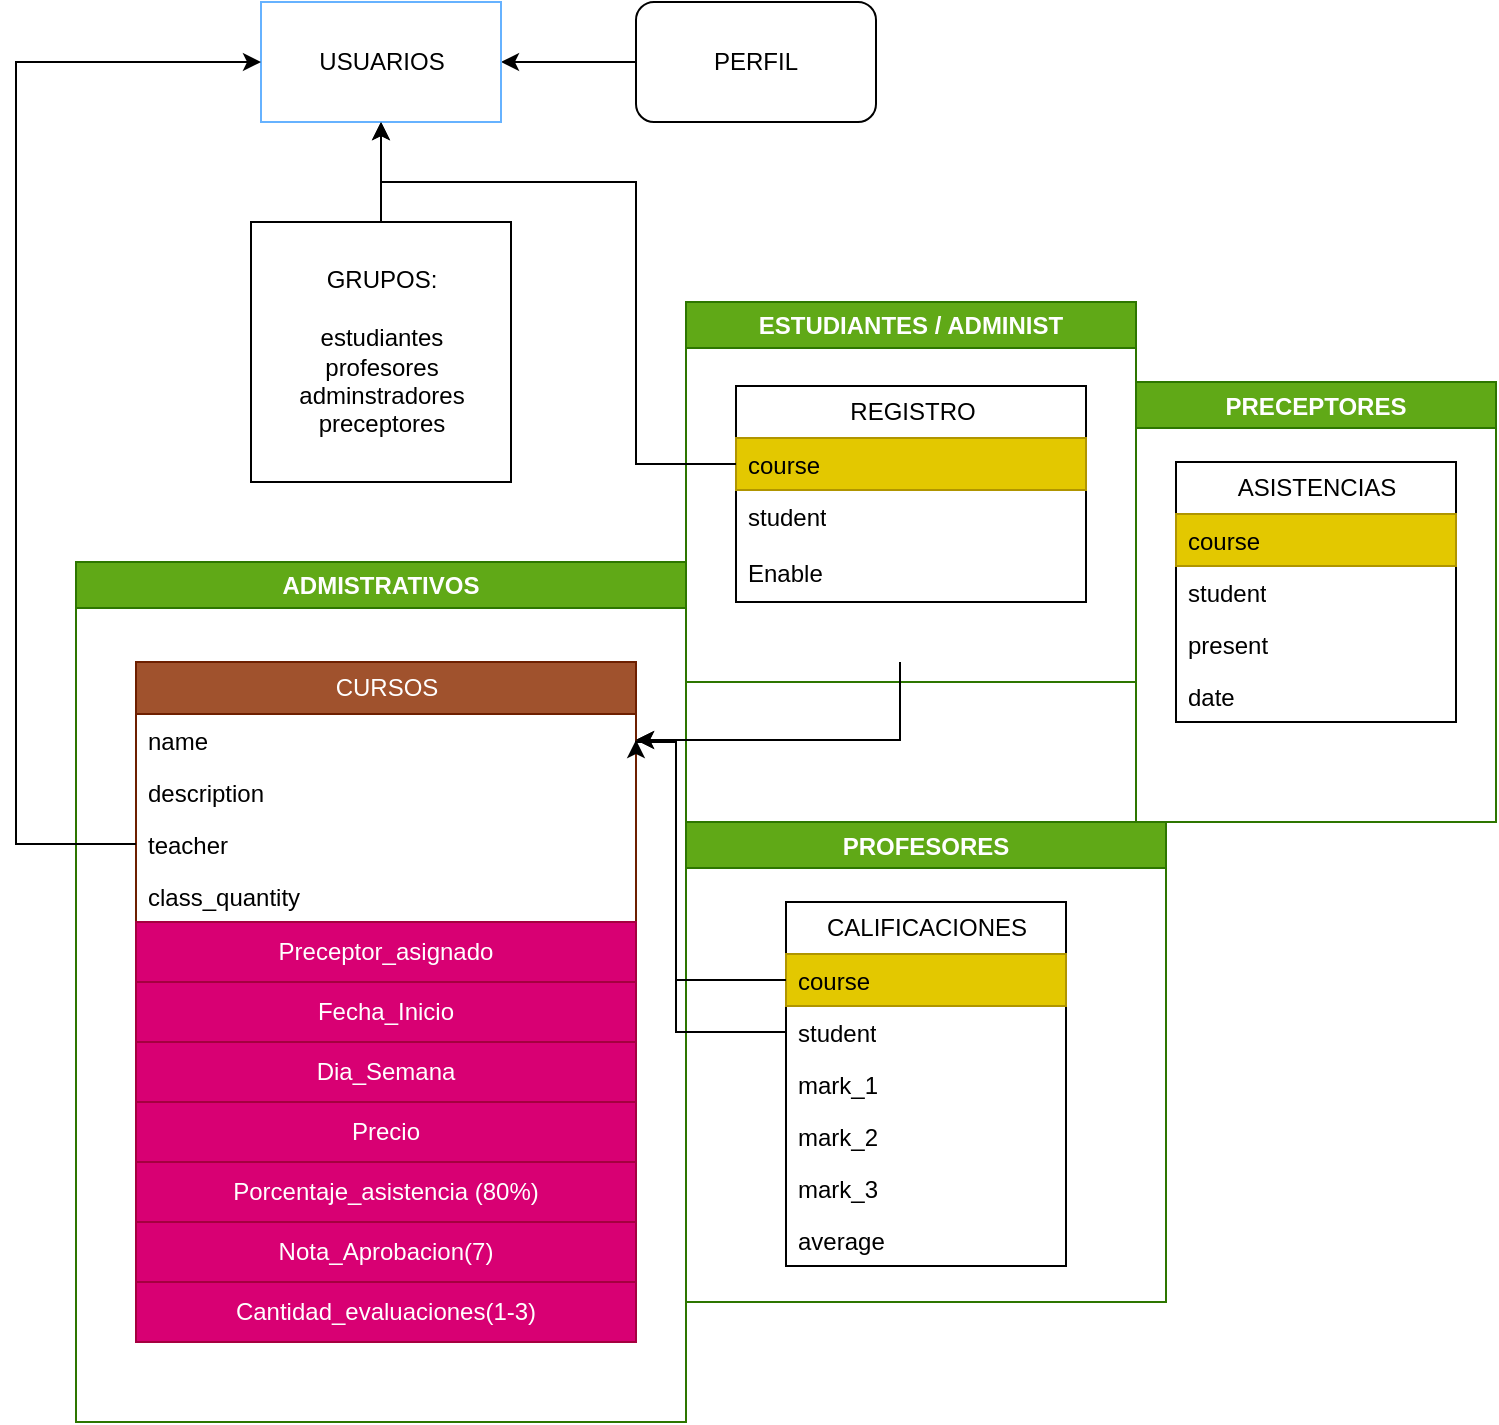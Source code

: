 <mxfile version="21.6.8" type="device">
  <diagram name="Page-1" id="pBrXn2WGxQ7lCY43SNdv">
    <mxGraphModel dx="1434" dy="836" grid="1" gridSize="10" guides="1" tooltips="1" connect="1" arrows="1" fold="1" page="1" pageScale="1" pageWidth="850" pageHeight="1100" math="0" shadow="0">
      <root>
        <object label="" Name="" id="0">
          <mxCell />
        </object>
        <mxCell id="1" parent="0" />
        <mxCell id="p0qgWCregza_ZdHU_0em-2" style="edgeStyle=orthogonalEdgeStyle;rounded=0;orthogonalLoop=1;jettySize=auto;html=1;exitX=0.5;exitY=1;exitDx=0;exitDy=0;" parent="1" edge="1">
          <mxGeometry relative="1" as="geometry">
            <mxPoint x="205" y="120" as="sourcePoint" />
            <mxPoint x="205" y="120" as="targetPoint" />
          </mxGeometry>
        </mxCell>
        <mxCell id="p0qgWCregza_ZdHU_0em-39" value="" style="edgeStyle=orthogonalEdgeStyle;rounded=0;orthogonalLoop=1;jettySize=auto;html=1;" parent="1" source="p0qgWCregza_ZdHU_0em-4" target="p0qgWCregza_ZdHU_0em-38" edge="1">
          <mxGeometry relative="1" as="geometry" />
        </mxCell>
        <mxCell id="p0qgWCregza_ZdHU_0em-4" value="PERFIL" style="rounded=1;whiteSpace=wrap;html=1;" parent="1" vertex="1">
          <mxGeometry x="320" y="40" width="120" height="60" as="geometry" />
        </mxCell>
        <mxCell id="p0qgWCregza_ZdHU_0em-110" value="" style="edgeStyle=orthogonalEdgeStyle;rounded=0;orthogonalLoop=1;jettySize=auto;html=1;" parent="1" source="p0qgWCregza_ZdHU_0em-5" target="p0qgWCregza_ZdHU_0em-38" edge="1">
          <mxGeometry relative="1" as="geometry" />
        </mxCell>
        <mxCell id="p0qgWCregza_ZdHU_0em-5" value="GRUPOS:&lt;br&gt;&lt;br&gt;estudiantes&lt;br&gt;profesores&lt;br&gt;adminstradores&lt;br&gt;preceptores" style="whiteSpace=wrap;html=1;aspect=fixed;" parent="1" vertex="1">
          <mxGeometry x="127.5" y="150" width="130" height="130" as="geometry" />
        </mxCell>
        <mxCell id="p0qgWCregza_ZdHU_0em-15" value="ADMISTRATIVOS&lt;br&gt;" style="swimlane;whiteSpace=wrap;html=1;fillColor=#60a917;fontColor=#ffffff;strokeColor=#2D7600;movable=1;resizable=1;rotatable=1;deletable=1;editable=1;locked=0;connectable=1;" parent="1" vertex="1">
          <mxGeometry x="40" y="320" width="305" height="430" as="geometry" />
        </mxCell>
        <mxCell id="p0qgWCregza_ZdHU_0em-8" value="CURSOS" style="swimlane;fontStyle=0;childLayout=stackLayout;horizontal=1;startSize=26;fillColor=#a0522d;horizontalStack=0;resizeParent=1;resizeParentMax=0;resizeLast=0;collapsible=1;marginBottom=0;html=1;movable=1;resizable=1;rotatable=1;deletable=1;editable=1;locked=0;connectable=1;fontColor=#ffffff;strokeColor=#6D1F00;" parent="p0qgWCregza_ZdHU_0em-15" vertex="1">
          <mxGeometry x="30" y="50" width="250" height="340" as="geometry">
            <mxRectangle x="30" y="50" width="210" height="30" as="alternateBounds" />
          </mxGeometry>
        </mxCell>
        <mxCell id="p0qgWCregza_ZdHU_0em-9" value="name&lt;br&gt;" style="text;strokeColor=none;fillColor=none;align=left;verticalAlign=top;spacingLeft=4;spacingRight=4;overflow=hidden;rotatable=0;points=[[0,0.5],[1,0.5]];portConstraint=eastwest;whiteSpace=wrap;html=1;" parent="p0qgWCregza_ZdHU_0em-8" vertex="1">
          <mxGeometry y="26" width="250" height="26" as="geometry" />
        </mxCell>
        <mxCell id="p0qgWCregza_ZdHU_0em-10" value="description&lt;span style=&quot;white-space: pre;&quot;&gt;&#x9;&lt;/span&gt;&lt;span style=&quot;white-space: pre;&quot;&gt;&#x9;&lt;/span&gt;&lt;span style=&quot;white-space: pre;&quot;&gt;&#x9;&lt;/span&gt;&lt;br&gt;&lt;br&gt;" style="text;strokeColor=none;fillColor=none;align=left;verticalAlign=top;spacingLeft=4;spacingRight=4;overflow=hidden;rotatable=0;points=[[0,0.5],[1,0.5]];portConstraint=eastwest;whiteSpace=wrap;html=1;" parent="p0qgWCregza_ZdHU_0em-8" vertex="1">
          <mxGeometry y="52" width="250" height="26" as="geometry" />
        </mxCell>
        <mxCell id="p0qgWCregza_ZdHU_0em-11" value="teacher" style="text;strokeColor=none;fillColor=none;align=left;verticalAlign=top;spacingLeft=4;spacingRight=4;overflow=hidden;rotatable=0;points=[[0,0.5],[1,0.5]];portConstraint=eastwest;whiteSpace=wrap;html=1;" parent="p0qgWCregza_ZdHU_0em-8" vertex="1">
          <mxGeometry y="78" width="250" height="26" as="geometry" />
        </mxCell>
        <mxCell id="p0qgWCregza_ZdHU_0em-13" value="class_quantity&lt;br&gt;" style="text;strokeColor=none;fillColor=none;align=left;verticalAlign=top;spacingLeft=4;spacingRight=4;overflow=hidden;rotatable=0;points=[[0,0.5],[1,0.5]];portConstraint=eastwest;whiteSpace=wrap;html=1;" parent="p0qgWCregza_ZdHU_0em-8" vertex="1">
          <mxGeometry y="104" width="250" height="26" as="geometry" />
        </mxCell>
        <mxCell id="p0qgWCregza_ZdHU_0em-18" value="Preceptor_asignado" style="rounded=0;whiteSpace=wrap;html=1;fillColor=#d80073;fontColor=#ffffff;strokeColor=#A50040;" parent="p0qgWCregza_ZdHU_0em-8" vertex="1">
          <mxGeometry y="130" width="250" height="30" as="geometry" />
        </mxCell>
        <mxCell id="p0qgWCregza_ZdHU_0em-19" value="Fecha_Inicio" style="rounded=0;whiteSpace=wrap;html=1;fillColor=#d80073;fontColor=#ffffff;strokeColor=#A50040;" parent="p0qgWCregza_ZdHU_0em-8" vertex="1">
          <mxGeometry y="160" width="250" height="30" as="geometry" />
        </mxCell>
        <mxCell id="p0qgWCregza_ZdHU_0em-20" value="Dia_Semana" style="rounded=0;whiteSpace=wrap;html=1;fillColor=#d80073;fontColor=#ffffff;strokeColor=#A50040;" parent="p0qgWCregza_ZdHU_0em-8" vertex="1">
          <mxGeometry y="190" width="250" height="30" as="geometry" />
        </mxCell>
        <mxCell id="p0qgWCregza_ZdHU_0em-21" value="Precio" style="rounded=0;whiteSpace=wrap;html=1;fillColor=#d80073;fontColor=#ffffff;strokeColor=#A50040;" parent="p0qgWCregza_ZdHU_0em-8" vertex="1">
          <mxGeometry y="220" width="250" height="30" as="geometry" />
        </mxCell>
        <mxCell id="p0qgWCregza_ZdHU_0em-22" value="Porcentaje_asistencia (80%)" style="rounded=0;whiteSpace=wrap;html=1;fillColor=#d80073;fontColor=#ffffff;strokeColor=#A50040;" parent="p0qgWCregza_ZdHU_0em-8" vertex="1">
          <mxGeometry y="250" width="250" height="30" as="geometry" />
        </mxCell>
        <mxCell id="p0qgWCregza_ZdHU_0em-23" value="Nota_Aprobacion(7)" style="rounded=0;whiteSpace=wrap;html=1;fillColor=#d80073;fontColor=#ffffff;strokeColor=#A50040;" parent="p0qgWCregza_ZdHU_0em-8" vertex="1">
          <mxGeometry y="280" width="250" height="30" as="geometry" />
        </mxCell>
        <mxCell id="p0qgWCregza_ZdHU_0em-24" value="Cantidad_evaluaciones(1-3)" style="rounded=0;whiteSpace=wrap;html=1;fillColor=#d80073;fontColor=#ffffff;strokeColor=#A50040;" parent="p0qgWCregza_ZdHU_0em-8" vertex="1">
          <mxGeometry y="310" width="250" height="30" as="geometry" />
        </mxCell>
        <mxCell id="p0qgWCregza_ZdHU_0em-25" value="ESTUDIANTES / ADMINIST" style="swimlane;whiteSpace=wrap;html=1;fillColor=#60a917;fontColor=#ffffff;strokeColor=#2D7600;" parent="1" vertex="1">
          <mxGeometry x="345" y="190" width="225" height="190" as="geometry" />
        </mxCell>
        <mxCell id="p0qgWCregza_ZdHU_0em-26" value="REGISTRO" style="swimlane;fontStyle=0;childLayout=stackLayout;horizontal=1;startSize=26;fillColor=none;horizontalStack=0;resizeParent=1;resizeParentMax=0;resizeLast=0;collapsible=1;marginBottom=0;html=1;" parent="p0qgWCregza_ZdHU_0em-25" vertex="1">
          <mxGeometry x="25" y="42" width="175" height="108" as="geometry">
            <mxRectangle x="25" y="42" width="165" height="30" as="alternateBounds" />
          </mxGeometry>
        </mxCell>
        <mxCell id="p0qgWCregza_ZdHU_0em-27" value="course" style="text;strokeColor=#B09500;fillColor=#e3c800;align=left;verticalAlign=top;spacingLeft=4;spacingRight=4;overflow=hidden;rotatable=0;points=[[0,0.5],[1,0.5]];portConstraint=eastwest;whiteSpace=wrap;html=1;fontColor=#000000;" parent="p0qgWCregza_ZdHU_0em-26" vertex="1">
          <mxGeometry y="26" width="175" height="26" as="geometry" />
        </mxCell>
        <mxCell id="p0qgWCregza_ZdHU_0em-28" value="student" style="text;strokeColor=none;fillColor=none;align=left;verticalAlign=top;spacingLeft=4;spacingRight=4;overflow=hidden;rotatable=0;points=[[0,0.5],[1,0.5]];portConstraint=eastwest;whiteSpace=wrap;html=1;" parent="p0qgWCregza_ZdHU_0em-26" vertex="1">
          <mxGeometry y="52" width="175" height="28" as="geometry" />
        </mxCell>
        <mxCell id="VxyHCkhMaJ2M3Nyp4EbL-1" value="Enable" style="text;strokeColor=none;fillColor=none;align=left;verticalAlign=top;spacingLeft=4;spacingRight=4;overflow=hidden;rotatable=0;points=[[0,0.5],[1,0.5]];portConstraint=eastwest;whiteSpace=wrap;html=1;" vertex="1" parent="p0qgWCregza_ZdHU_0em-26">
          <mxGeometry y="80" width="175" height="28" as="geometry" />
        </mxCell>
        <mxCell id="p0qgWCregza_ZdHU_0em-37" value="PROFESORES" style="swimlane;fillColor=#60a917;fontColor=#ffffff;strokeColor=#2D7600;" parent="1" vertex="1">
          <mxGeometry x="345" y="450" width="240" height="240" as="geometry" />
        </mxCell>
        <mxCell id="p0qgWCregza_ZdHU_0em-30" value="CALIFICACIONES" style="swimlane;fontStyle=0;childLayout=stackLayout;horizontal=1;startSize=26;fillColor=none;horizontalStack=0;resizeParent=1;resizeParentMax=0;resizeLast=0;collapsible=1;marginBottom=0;html=1;" parent="p0qgWCregza_ZdHU_0em-37" vertex="1">
          <mxGeometry x="50" y="40" width="140" height="182" as="geometry">
            <mxRectangle x="50" y="40" width="140" height="30" as="alternateBounds" />
          </mxGeometry>
        </mxCell>
        <mxCell id="p0qgWCregza_ZdHU_0em-31" value="course" style="text;strokeColor=#B09500;fillColor=#e3c800;align=left;verticalAlign=top;spacingLeft=4;spacingRight=4;overflow=hidden;rotatable=0;points=[[0,0.5],[1,0.5]];portConstraint=eastwest;whiteSpace=wrap;html=1;fontColor=#000000;" parent="p0qgWCregza_ZdHU_0em-30" vertex="1">
          <mxGeometry y="26" width="140" height="26" as="geometry" />
        </mxCell>
        <mxCell id="p0qgWCregza_ZdHU_0em-32" value="student" style="text;strokeColor=none;fillColor=none;align=left;verticalAlign=top;spacingLeft=4;spacingRight=4;overflow=hidden;rotatable=0;points=[[0,0.5],[1,0.5]];portConstraint=eastwest;whiteSpace=wrap;html=1;" parent="p0qgWCregza_ZdHU_0em-30" vertex="1">
          <mxGeometry y="52" width="140" height="26" as="geometry" />
        </mxCell>
        <mxCell id="p0qgWCregza_ZdHU_0em-33" value="mark_1" style="text;strokeColor=none;fillColor=none;align=left;verticalAlign=top;spacingLeft=4;spacingRight=4;overflow=hidden;rotatable=0;points=[[0,0.5],[1,0.5]];portConstraint=eastwest;whiteSpace=wrap;html=1;" parent="p0qgWCregza_ZdHU_0em-30" vertex="1">
          <mxGeometry y="78" width="140" height="26" as="geometry" />
        </mxCell>
        <mxCell id="p0qgWCregza_ZdHU_0em-34" value="mark_2" style="text;strokeColor=none;fillColor=none;align=left;verticalAlign=top;spacingLeft=4;spacingRight=4;overflow=hidden;rotatable=0;points=[[0,0.5],[1,0.5]];portConstraint=eastwest;whiteSpace=wrap;html=1;" parent="p0qgWCregza_ZdHU_0em-30" vertex="1">
          <mxGeometry y="104" width="140" height="26" as="geometry" />
        </mxCell>
        <mxCell id="p0qgWCregza_ZdHU_0em-35" value="mark_3" style="text;strokeColor=none;fillColor=none;align=left;verticalAlign=top;spacingLeft=4;spacingRight=4;overflow=hidden;rotatable=0;points=[[0,0.5],[1,0.5]];portConstraint=eastwest;whiteSpace=wrap;html=1;" parent="p0qgWCregza_ZdHU_0em-30" vertex="1">
          <mxGeometry y="130" width="140" height="26" as="geometry" />
        </mxCell>
        <mxCell id="p0qgWCregza_ZdHU_0em-36" value="average" style="text;strokeColor=none;fillColor=none;align=left;verticalAlign=top;spacingLeft=4;spacingRight=4;overflow=hidden;rotatable=0;points=[[0,0.5],[1,0.5]];portConstraint=eastwest;whiteSpace=wrap;html=1;" parent="p0qgWCregza_ZdHU_0em-30" vertex="1">
          <mxGeometry y="156" width="140" height="26" as="geometry" />
        </mxCell>
        <mxCell id="p0qgWCregza_ZdHU_0em-38" value="USUARIOS" style="rounded=0;whiteSpace=wrap;html=1;strokeColor=#66B2FF;" parent="1" vertex="1">
          <mxGeometry x="132.5" y="40" width="120" height="60" as="geometry" />
        </mxCell>
        <mxCell id="p0qgWCregza_ZdHU_0em-108" style="edgeStyle=orthogonalEdgeStyle;rounded=0;orthogonalLoop=1;jettySize=auto;html=1;" parent="1" target="p0qgWCregza_ZdHU_0em-9" edge="1">
          <mxGeometry relative="1" as="geometry">
            <Array as="points">
              <mxPoint x="452" y="409" />
            </Array>
            <mxPoint x="452" y="370" as="sourcePoint" />
          </mxGeometry>
        </mxCell>
        <mxCell id="p0qgWCregza_ZdHU_0em-109" style="edgeStyle=orthogonalEdgeStyle;rounded=0;orthogonalLoop=1;jettySize=auto;html=1;entryX=0.5;entryY=1;entryDx=0;entryDy=0;" parent="1" source="p0qgWCregza_ZdHU_0em-27" target="p0qgWCregza_ZdHU_0em-38" edge="1">
          <mxGeometry relative="1" as="geometry">
            <Array as="points">
              <mxPoint x="320" y="271" />
              <mxPoint x="320" y="130" />
              <mxPoint x="193" y="130" />
            </Array>
          </mxGeometry>
        </mxCell>
        <mxCell id="p0qgWCregza_ZdHU_0em-111" style="edgeStyle=orthogonalEdgeStyle;rounded=0;orthogonalLoop=1;jettySize=auto;html=1;exitX=0;exitY=0.5;exitDx=0;exitDy=0;entryX=1;entryY=0.5;entryDx=0;entryDy=0;" parent="1" source="p0qgWCregza_ZdHU_0em-31" target="p0qgWCregza_ZdHU_0em-9" edge="1">
          <mxGeometry relative="1" as="geometry">
            <Array as="points">
              <mxPoint x="340" y="529" />
              <mxPoint x="340" y="409" />
            </Array>
          </mxGeometry>
        </mxCell>
        <mxCell id="p0qgWCregza_ZdHU_0em-112" style="edgeStyle=orthogonalEdgeStyle;rounded=0;orthogonalLoop=1;jettySize=auto;html=1;entryX=1;entryY=0.5;entryDx=0;entryDy=0;" parent="1" source="p0qgWCregza_ZdHU_0em-32" target="p0qgWCregza_ZdHU_0em-9" edge="1">
          <mxGeometry relative="1" as="geometry">
            <Array as="points">
              <mxPoint x="340" y="555" />
              <mxPoint x="340" y="410" />
            </Array>
          </mxGeometry>
        </mxCell>
        <mxCell id="p0qgWCregza_ZdHU_0em-113" value="PRECEPTORES" style="swimlane;fillColor=#60a917;fontColor=#ffffff;strokeColor=#2D7600;" parent="1" vertex="1">
          <mxGeometry x="570" y="230" width="180" height="220" as="geometry" />
        </mxCell>
        <mxCell id="p0qgWCregza_ZdHU_0em-114" value="ASISTENCIAS" style="swimlane;fontStyle=0;childLayout=stackLayout;horizontal=1;startSize=26;fillColor=none;horizontalStack=0;resizeParent=1;resizeParentMax=0;resizeLast=0;collapsible=1;marginBottom=0;html=1;" parent="p0qgWCregza_ZdHU_0em-113" vertex="1">
          <mxGeometry x="20" y="40" width="140" height="130" as="geometry">
            <mxRectangle x="20" y="40" width="120" height="30" as="alternateBounds" />
          </mxGeometry>
        </mxCell>
        <mxCell id="p0qgWCregza_ZdHU_0em-115" value="course" style="text;strokeColor=#B09500;fillColor=#e3c800;align=left;verticalAlign=top;spacingLeft=4;spacingRight=4;overflow=hidden;rotatable=0;points=[[0,0.5],[1,0.5]];portConstraint=eastwest;whiteSpace=wrap;html=1;fontColor=#000000;" parent="p0qgWCregza_ZdHU_0em-114" vertex="1">
          <mxGeometry y="26" width="140" height="26" as="geometry" />
        </mxCell>
        <mxCell id="p0qgWCregza_ZdHU_0em-116" value="student" style="text;strokeColor=none;fillColor=none;align=left;verticalAlign=top;spacingLeft=4;spacingRight=4;overflow=hidden;rotatable=0;points=[[0,0.5],[1,0.5]];portConstraint=eastwest;whiteSpace=wrap;html=1;" parent="p0qgWCregza_ZdHU_0em-114" vertex="1">
          <mxGeometry y="52" width="140" height="26" as="geometry" />
        </mxCell>
        <mxCell id="p0qgWCregza_ZdHU_0em-117" value="present" style="text;strokeColor=none;fillColor=none;align=left;verticalAlign=top;spacingLeft=4;spacingRight=4;overflow=hidden;rotatable=0;points=[[0,0.5],[1,0.5]];portConstraint=eastwest;whiteSpace=wrap;html=1;" parent="p0qgWCregza_ZdHU_0em-114" vertex="1">
          <mxGeometry y="78" width="140" height="26" as="geometry" />
        </mxCell>
        <mxCell id="p0qgWCregza_ZdHU_0em-118" value="date" style="text;strokeColor=none;fillColor=none;align=left;verticalAlign=top;spacingLeft=4;spacingRight=4;overflow=hidden;rotatable=0;points=[[0,0.5],[1,0.5]];portConstraint=eastwest;whiteSpace=wrap;html=1;" parent="p0qgWCregza_ZdHU_0em-114" vertex="1">
          <mxGeometry y="104" width="140" height="26" as="geometry" />
        </mxCell>
        <mxCell id="p0qgWCregza_ZdHU_0em-120" style="edgeStyle=orthogonalEdgeStyle;rounded=0;orthogonalLoop=1;jettySize=auto;html=1;entryX=0;entryY=0.5;entryDx=0;entryDy=0;" parent="1" source="p0qgWCregza_ZdHU_0em-11" target="p0qgWCregza_ZdHU_0em-38" edge="1">
          <mxGeometry relative="1" as="geometry">
            <Array as="points">
              <mxPoint x="10" y="461" />
              <mxPoint x="10" y="70" />
            </Array>
          </mxGeometry>
        </mxCell>
      </root>
    </mxGraphModel>
  </diagram>
</mxfile>
